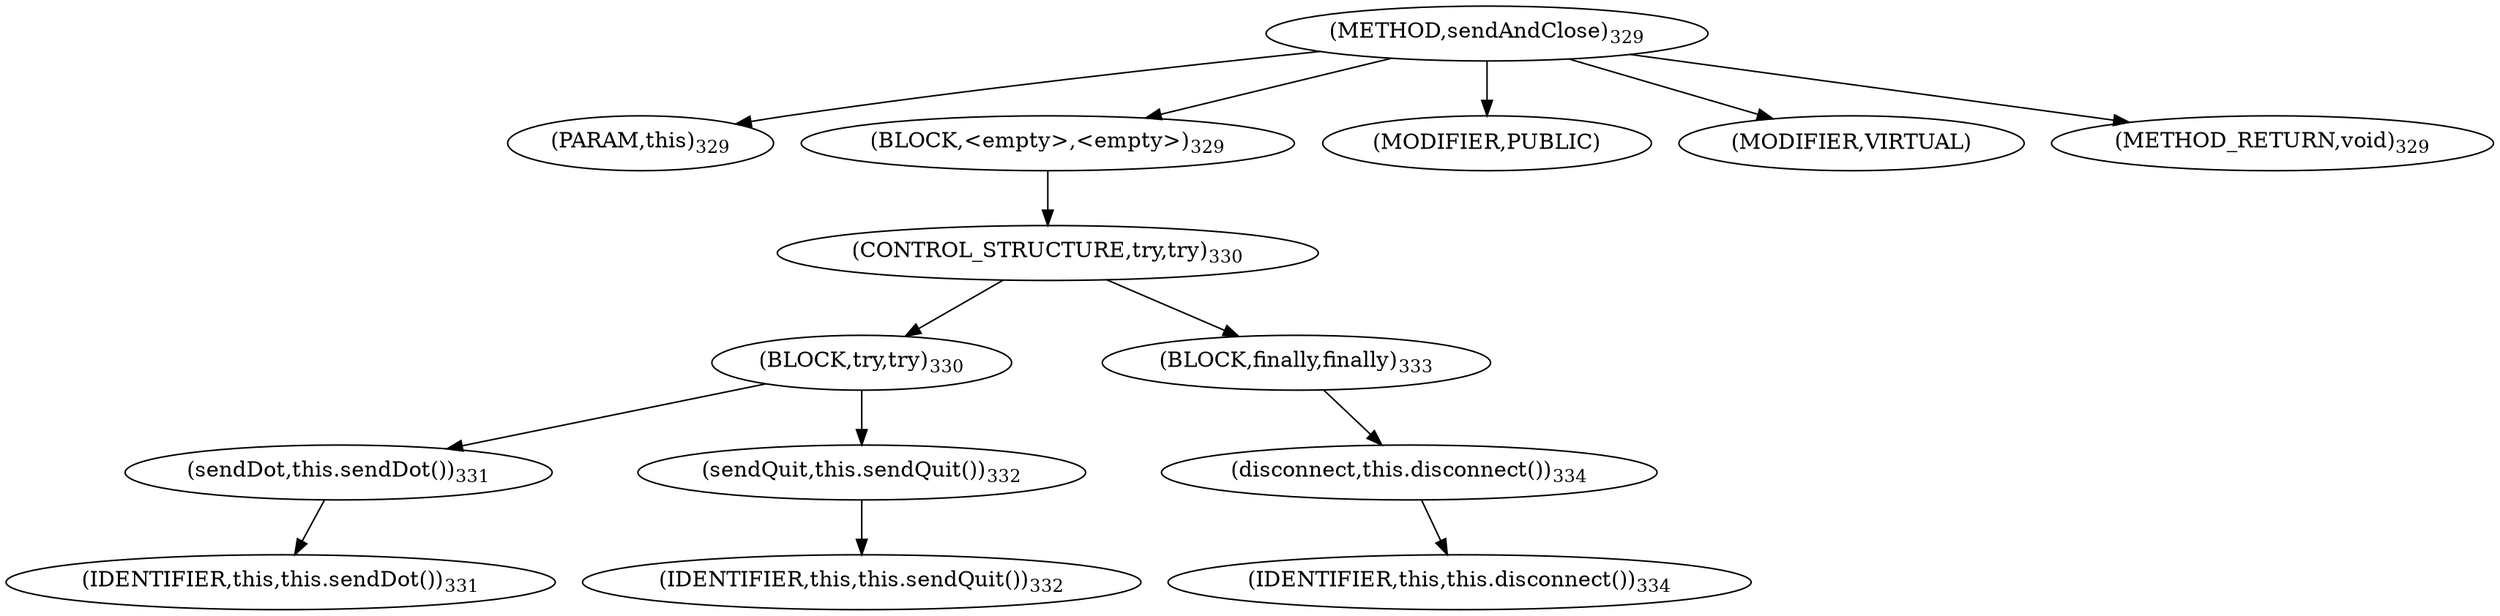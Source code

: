 digraph "sendAndClose" {  
"467" [label = <(METHOD,sendAndClose)<SUB>329</SUB>> ]
"43" [label = <(PARAM,this)<SUB>329</SUB>> ]
"468" [label = <(BLOCK,&lt;empty&gt;,&lt;empty&gt;)<SUB>329</SUB>> ]
"469" [label = <(CONTROL_STRUCTURE,try,try)<SUB>330</SUB>> ]
"470" [label = <(BLOCK,try,try)<SUB>330</SUB>> ]
"471" [label = <(sendDot,this.sendDot())<SUB>331</SUB>> ]
"42" [label = <(IDENTIFIER,this,this.sendDot())<SUB>331</SUB>> ]
"472" [label = <(sendQuit,this.sendQuit())<SUB>332</SUB>> ]
"44" [label = <(IDENTIFIER,this,this.sendQuit())<SUB>332</SUB>> ]
"473" [label = <(BLOCK,finally,finally)<SUB>333</SUB>> ]
"474" [label = <(disconnect,this.disconnect())<SUB>334</SUB>> ]
"45" [label = <(IDENTIFIER,this,this.disconnect())<SUB>334</SUB>> ]
"475" [label = <(MODIFIER,PUBLIC)> ]
"476" [label = <(MODIFIER,VIRTUAL)> ]
"477" [label = <(METHOD_RETURN,void)<SUB>329</SUB>> ]
  "467" -> "43" 
  "467" -> "468" 
  "467" -> "475" 
  "467" -> "476" 
  "467" -> "477" 
  "468" -> "469" 
  "469" -> "470" 
  "469" -> "473" 
  "470" -> "471" 
  "470" -> "472" 
  "471" -> "42" 
  "472" -> "44" 
  "473" -> "474" 
  "474" -> "45" 
}
